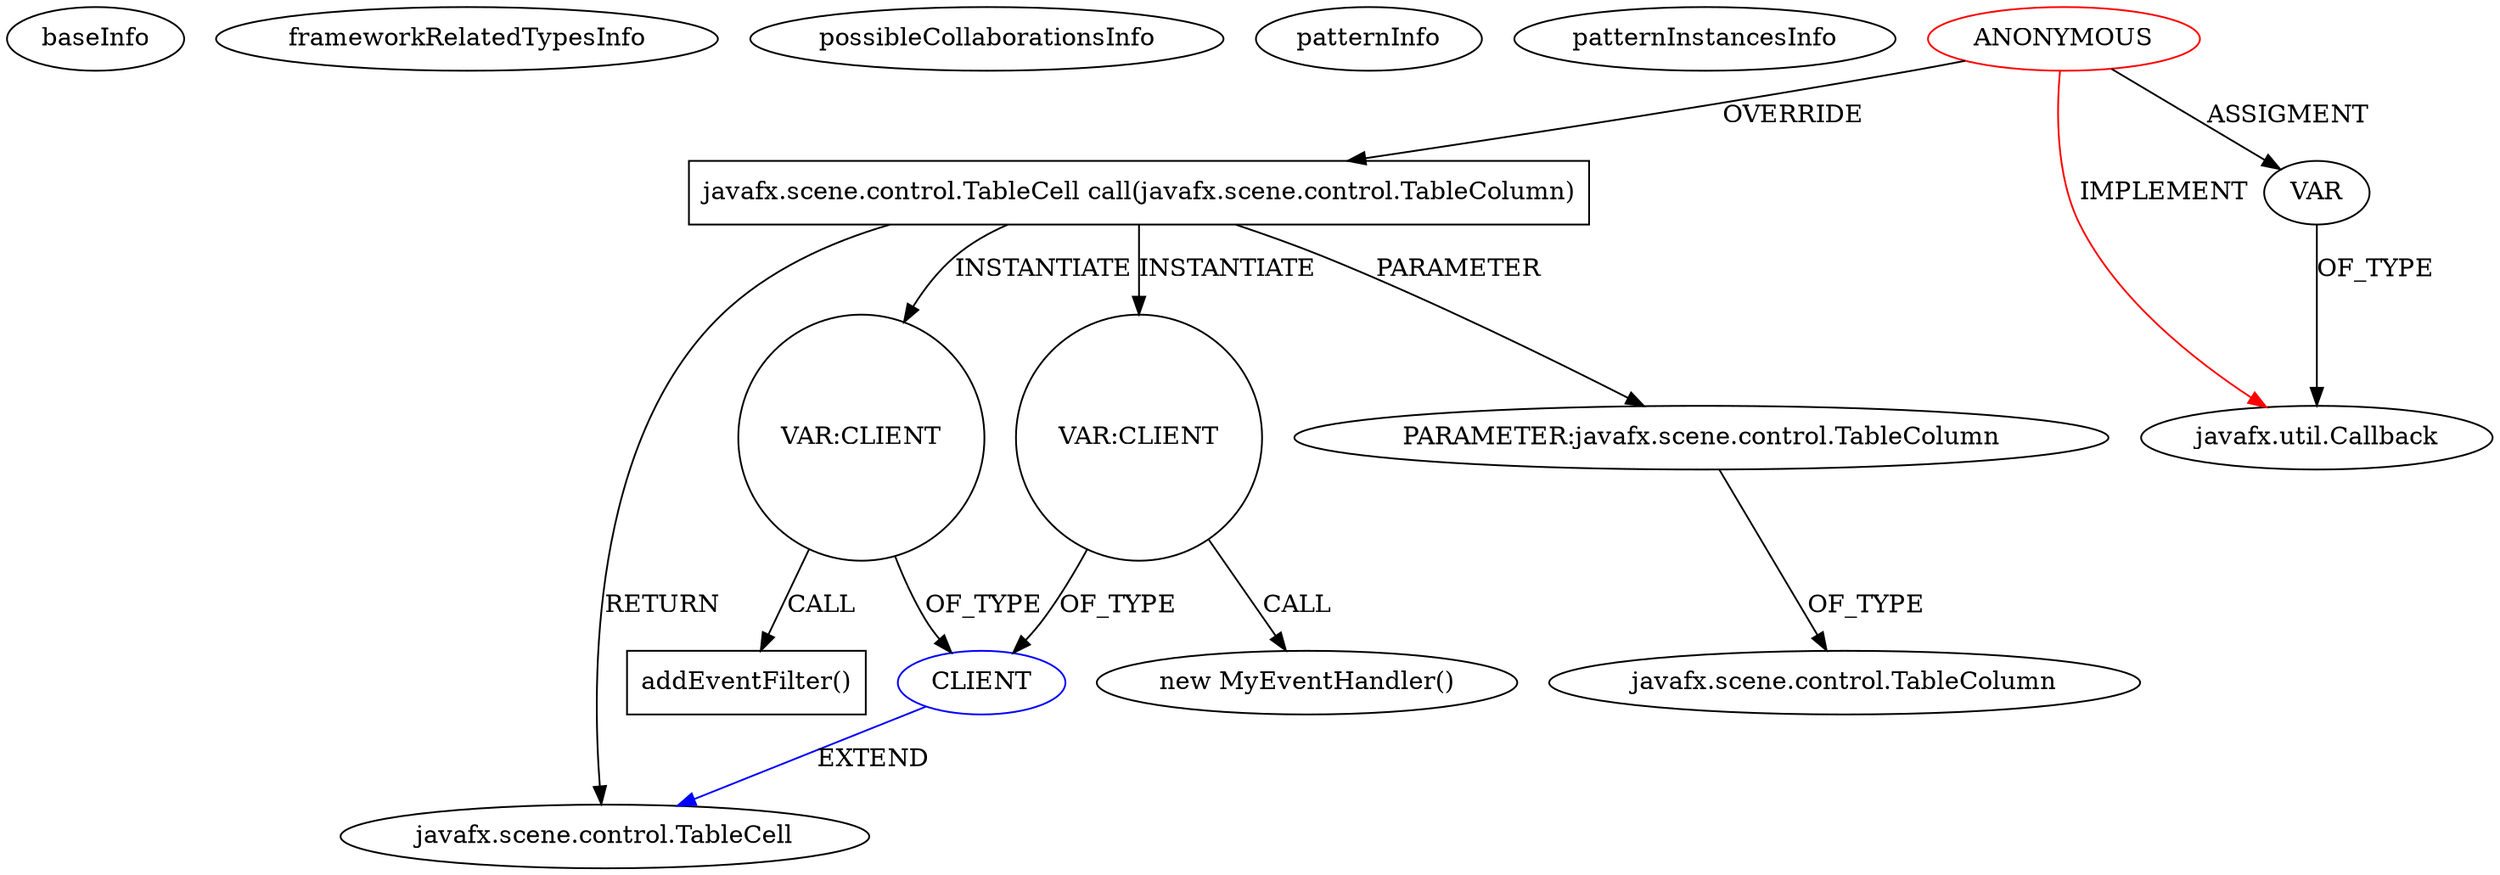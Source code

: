 digraph {
baseInfo[graphId=4044,category="pattern",isAnonymous=true,possibleRelation=true]
frameworkRelatedTypesInfo[0="javafx.util.Callback"]
possibleCollaborationsInfo[0="4044~INSTANTIATION-OVERRIDING_METHOD_DECLARATION-INSTANTIATION-OVERRIDING_METHOD_DECLARATION-~javafx.util.Callback ~javafx.scene.control.TableCell ~true~false"]
patternInfo[frequency=2.0,patternRootClient=0]
patternInstancesInfo[0="greenua14-TicTacToeClient~/greenua14-TicTacToeClient/TicTacToeClient-master/src/sample/Controllers/CreateOrConnectToGameController.java~void initialize(java.net.URL,java.util.ResourceBundle)~2816"]
14[label="new MyEventHandler()",vertexType="CONSTRUCTOR_CALL",isFrameworkType=false]
15[label="VAR:CLIENT",vertexType="VARIABLE_EXPRESION",isFrameworkType=false,shape=circle]
4[label="javafx.scene.control.TableCell call(javafx.scene.control.TableColumn)",vertexType="OVERRIDING_METHOD_DECLARATION",isFrameworkType=false,shape=box]
6[label="PARAMETER:javafx.scene.control.TableColumn",vertexType="PARAMETER_DECLARATION",isFrameworkType=false]
0[label="ANONYMOUS",vertexType="ROOT_ANONYMOUS_DECLARATION",isFrameworkType=false,color=red]
9[label="VAR:CLIENT",vertexType="VARIABLE_EXPRESION",isFrameworkType=false,shape=circle]
13[label="addEventFilter()",vertexType="INSIDE_CALL",isFrameworkType=false,shape=box]
5[label="javafx.scene.control.TableCell",vertexType="FRAMEWORK_CLASS_TYPE",isFrameworkType=false]
1[label="javafx.util.Callback",vertexType="FRAMEWORK_INTERFACE_TYPE",isFrameworkType=false]
2[label="VAR",vertexType="OUTSIDE_VARIABLE_EXPRESION",isFrameworkType=false]
10[label="CLIENT",vertexType="REFERENCE_CLIENT_CLASS_DECLARATION",isFrameworkType=false,color=blue]
7[label="javafx.scene.control.TableColumn",vertexType="FRAMEWORK_CLASS_TYPE",isFrameworkType=false]
9->13[label="CALL"]
10->5[label="EXTEND",color=blue]
4->6[label="PARAMETER"]
6->7[label="OF_TYPE"]
15->14[label="CALL"]
0->4[label="OVERRIDE"]
2->1[label="OF_TYPE"]
4->15[label="INSTANTIATE"]
4->5[label="RETURN"]
4->9[label="INSTANTIATE"]
9->10[label="OF_TYPE"]
0->2[label="ASSIGMENT"]
15->10[label="OF_TYPE"]
0->1[label="IMPLEMENT",color=red]
}
